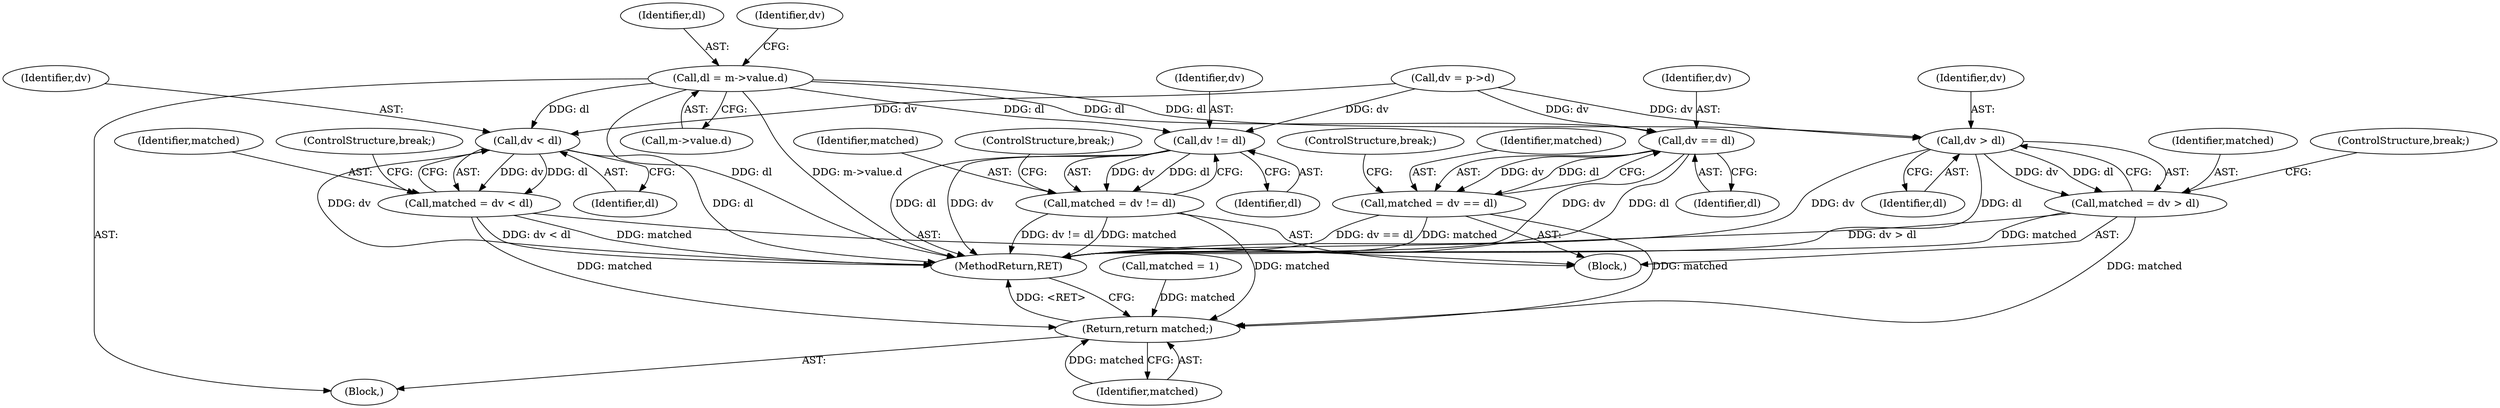 digraph "0_file_74cafd7de9ec99a14f4480927580e501c8f852c3@pointer" {
"1000253" [label="(Call,dl = m->value.d)"];
"1000278" [label="(Call,dv != dl)"];
"1000276" [label="(Call,matched = dv != dl)"];
"1000313" [label="(Return,return matched;)"];
"1000285" [label="(Call,dv == dl)"];
"1000283" [label="(Call,matched = dv == dl)"];
"1000292" [label="(Call,dv > dl)"];
"1000290" [label="(Call,matched = dv > dl)"];
"1000299" [label="(Call,dv < dl)"];
"1000297" [label="(Call,matched = dv < dl)"];
"1000283" [label="(Call,matched = dv == dl)"];
"1000255" [label="(Call,m->value.d)"];
"1000294" [label="(Identifier,dl)"];
"1000299" [label="(Call,dv < dl)"];
"1000288" [label="(ControlStructure,break;)"];
"1000254" [label="(Identifier,dl)"];
"1000280" [label="(Identifier,dl)"];
"1000279" [label="(Identifier,dv)"];
"1000285" [label="(Call,dv == dl)"];
"1000291" [label="(Identifier,matched)"];
"1000277" [label="(Identifier,matched)"];
"1000313" [label="(Return,return matched;)"];
"1000295" [label="(ControlStructure,break;)"];
"1000286" [label="(Identifier,dv)"];
"1000314" [label="(Identifier,matched)"];
"1000253" [label="(Call,dl = m->value.d)"];
"1000261" [label="(Identifier,dv)"];
"1000292" [label="(Call,dv > dl)"];
"1000269" [label="(Block,)"];
"1000281" [label="(ControlStructure,break;)"];
"1000302" [label="(ControlStructure,break;)"];
"1000301" [label="(Identifier,dl)"];
"1000290" [label="(Call,matched = dv > dl)"];
"1000994" [label="(MethodReturn,RET)"];
"1000260" [label="(Call,dv = p->d)"];
"1000284" [label="(Identifier,matched)"];
"1000298" [label="(Identifier,matched)"];
"1000271" [label="(Call,matched = 1)"];
"1000297" [label="(Call,matched = dv < dl)"];
"1000300" [label="(Identifier,dv)"];
"1000287" [label="(Identifier,dl)"];
"1000132" [label="(Block,)"];
"1000293" [label="(Identifier,dv)"];
"1000278" [label="(Call,dv != dl)"];
"1000276" [label="(Call,matched = dv != dl)"];
"1000253" -> "1000132"  [label="AST: "];
"1000253" -> "1000255"  [label="CFG: "];
"1000254" -> "1000253"  [label="AST: "];
"1000255" -> "1000253"  [label="AST: "];
"1000261" -> "1000253"  [label="CFG: "];
"1000253" -> "1000994"  [label="DDG: m->value.d"];
"1000253" -> "1000994"  [label="DDG: dl"];
"1000253" -> "1000278"  [label="DDG: dl"];
"1000253" -> "1000285"  [label="DDG: dl"];
"1000253" -> "1000292"  [label="DDG: dl"];
"1000253" -> "1000299"  [label="DDG: dl"];
"1000278" -> "1000276"  [label="AST: "];
"1000278" -> "1000280"  [label="CFG: "];
"1000279" -> "1000278"  [label="AST: "];
"1000280" -> "1000278"  [label="AST: "];
"1000276" -> "1000278"  [label="CFG: "];
"1000278" -> "1000994"  [label="DDG: dl"];
"1000278" -> "1000994"  [label="DDG: dv"];
"1000278" -> "1000276"  [label="DDG: dv"];
"1000278" -> "1000276"  [label="DDG: dl"];
"1000260" -> "1000278"  [label="DDG: dv"];
"1000276" -> "1000269"  [label="AST: "];
"1000277" -> "1000276"  [label="AST: "];
"1000281" -> "1000276"  [label="CFG: "];
"1000276" -> "1000994"  [label="DDG: dv != dl"];
"1000276" -> "1000994"  [label="DDG: matched"];
"1000276" -> "1000313"  [label="DDG: matched"];
"1000313" -> "1000132"  [label="AST: "];
"1000313" -> "1000314"  [label="CFG: "];
"1000314" -> "1000313"  [label="AST: "];
"1000994" -> "1000313"  [label="CFG: "];
"1000313" -> "1000994"  [label="DDG: <RET>"];
"1000314" -> "1000313"  [label="DDG: matched"];
"1000283" -> "1000313"  [label="DDG: matched"];
"1000271" -> "1000313"  [label="DDG: matched"];
"1000297" -> "1000313"  [label="DDG: matched"];
"1000290" -> "1000313"  [label="DDG: matched"];
"1000285" -> "1000283"  [label="AST: "];
"1000285" -> "1000287"  [label="CFG: "];
"1000286" -> "1000285"  [label="AST: "];
"1000287" -> "1000285"  [label="AST: "];
"1000283" -> "1000285"  [label="CFG: "];
"1000285" -> "1000994"  [label="DDG: dv"];
"1000285" -> "1000994"  [label="DDG: dl"];
"1000285" -> "1000283"  [label="DDG: dv"];
"1000285" -> "1000283"  [label="DDG: dl"];
"1000260" -> "1000285"  [label="DDG: dv"];
"1000283" -> "1000269"  [label="AST: "];
"1000284" -> "1000283"  [label="AST: "];
"1000288" -> "1000283"  [label="CFG: "];
"1000283" -> "1000994"  [label="DDG: dv == dl"];
"1000283" -> "1000994"  [label="DDG: matched"];
"1000292" -> "1000290"  [label="AST: "];
"1000292" -> "1000294"  [label="CFG: "];
"1000293" -> "1000292"  [label="AST: "];
"1000294" -> "1000292"  [label="AST: "];
"1000290" -> "1000292"  [label="CFG: "];
"1000292" -> "1000994"  [label="DDG: dl"];
"1000292" -> "1000994"  [label="DDG: dv"];
"1000292" -> "1000290"  [label="DDG: dv"];
"1000292" -> "1000290"  [label="DDG: dl"];
"1000260" -> "1000292"  [label="DDG: dv"];
"1000290" -> "1000269"  [label="AST: "];
"1000291" -> "1000290"  [label="AST: "];
"1000295" -> "1000290"  [label="CFG: "];
"1000290" -> "1000994"  [label="DDG: matched"];
"1000290" -> "1000994"  [label="DDG: dv > dl"];
"1000299" -> "1000297"  [label="AST: "];
"1000299" -> "1000301"  [label="CFG: "];
"1000300" -> "1000299"  [label="AST: "];
"1000301" -> "1000299"  [label="AST: "];
"1000297" -> "1000299"  [label="CFG: "];
"1000299" -> "1000994"  [label="DDG: dl"];
"1000299" -> "1000994"  [label="DDG: dv"];
"1000299" -> "1000297"  [label="DDG: dv"];
"1000299" -> "1000297"  [label="DDG: dl"];
"1000260" -> "1000299"  [label="DDG: dv"];
"1000297" -> "1000269"  [label="AST: "];
"1000298" -> "1000297"  [label="AST: "];
"1000302" -> "1000297"  [label="CFG: "];
"1000297" -> "1000994"  [label="DDG: matched"];
"1000297" -> "1000994"  [label="DDG: dv < dl"];
}
